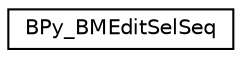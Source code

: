 digraph G
{
  edge [fontname="Helvetica",fontsize="10",labelfontname="Helvetica",labelfontsize="10"];
  node [fontname="Helvetica",fontsize="10",shape=record];
  rankdir=LR;
  Node1 [label="BPy_BMEditSelSeq",height=0.2,width=0.4,color="black", fillcolor="white", style="filled",URL="$df/ddd/structBPy__BMEditSelSeq.html"];
}
